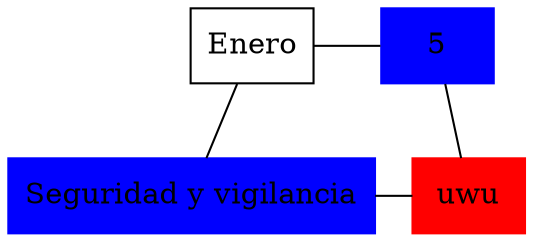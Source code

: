 graph grafico{
node[shape=box]
concentrate=true
compound=true;
nodo00 [label ="Enero"];
nodo00--nodo10
nodo10[label ="Seguridad y vigilancia",color=blue,style=filled];
nodo15[label ="uwu",shape=polygon,color=red,style=filled ];
rank=same {nodo10--nodo15}
rank=same {nodo00--nodo05}
nodo05[label ="5",color=blue,style=filled];
nodo15--nodo05
}
